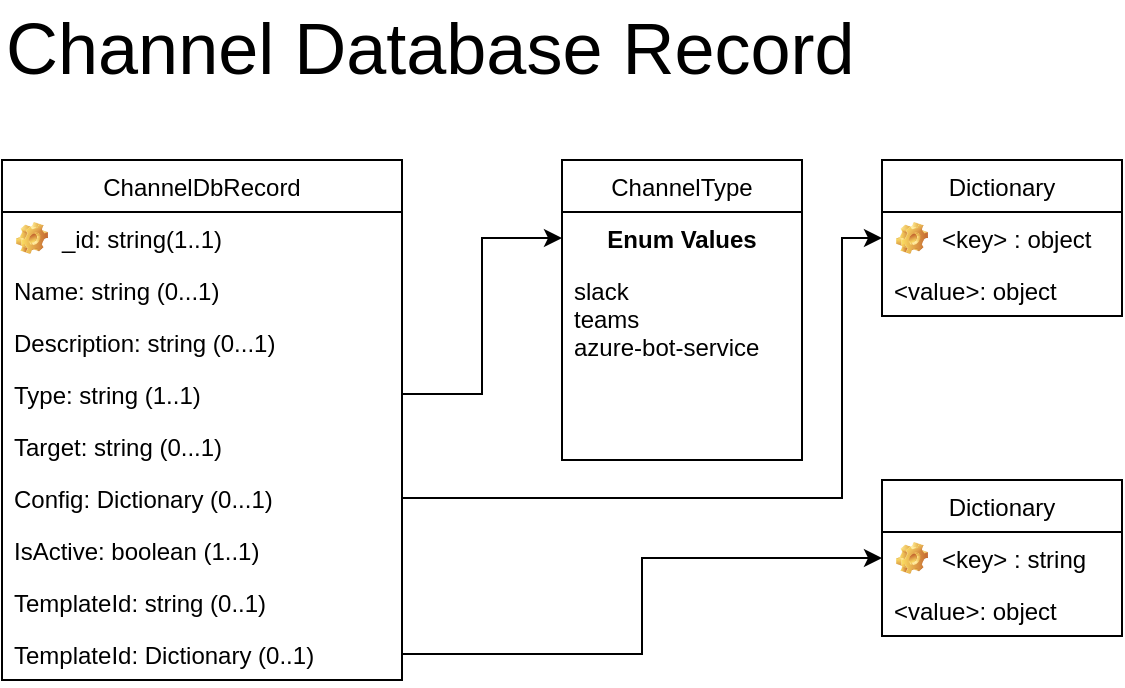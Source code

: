 <mxfile version="13.7.9" type="device"><diagram id="CwCPBcXZOWI9J1zfgDHO" name="Page-1"><mxGraphModel dx="1042" dy="680" grid="1" gridSize="10" guides="1" tooltips="1" connect="1" arrows="1" fold="1" page="1" pageScale="1" pageWidth="1100" pageHeight="850" math="0" shadow="0"><root><mxCell id="0"/><mxCell id="1" parent="0"/><mxCell id="KmfvtNIkWaQ_sEXPeE87-16" style="edgeStyle=orthogonalEdgeStyle;rounded=0;html=1;exitX=1;exitY=0.5;exitDx=0;exitDy=0;entryX=0;entryY=0.5;entryDx=0;entryDy=0;jettySize=auto;orthogonalLoop=1;" parent="1" source="KmfvtNIkWaQ_sEXPeE87-5" target="KmfvtNIkWaQ_sEXPeE87-15" edge="1"><mxGeometry relative="1" as="geometry"/></mxCell><mxCell id="Yg6pK1T9AQLUbVwk1xyi-2" value="&lt;font style=&quot;font-size: 36px&quot;&gt;Channel Database Record&lt;/font&gt;" style="text;html=1;resizable=0;points=[];autosize=1;align=left;verticalAlign=top;spacingTop=-4;" parent="1" vertex="1"><mxGeometry x="40" y="40" width="440" height="20" as="geometry"/></mxCell><mxCell id="KmfvtNIkWaQ_sEXPeE87-1" value="ChannelDbRecord" style="swimlane;fontStyle=0;childLayout=stackLayout;horizontal=1;startSize=26;fillColor=none;horizontalStack=0;resizeParent=1;resizeParentMax=0;resizeLast=0;collapsible=1;marginBottom=0;" parent="1" vertex="1"><mxGeometry x="40" y="120" width="200" height="260" as="geometry"/></mxCell><mxCell id="Ou2PWRsIDcKgJtkRFagu-1" value="_id: string(1..1)" style="label;fontStyle=0;strokeColor=none;fillColor=none;align=left;verticalAlign=top;overflow=hidden;spacingLeft=28;spacingRight=4;rotatable=0;points=[[0,0.5],[1,0.5]];portConstraint=eastwest;imageWidth=16;imageHeight=16;image=img/clipart/Gear_128x128.png" vertex="1" parent="KmfvtNIkWaQ_sEXPeE87-1"><mxGeometry y="26" width="200" height="26" as="geometry"/></mxCell><mxCell id="KmfvtNIkWaQ_sEXPeE87-2" value="Name: string (0...1)" style="text;strokeColor=none;fillColor=none;align=left;verticalAlign=top;spacingLeft=4;spacingRight=4;overflow=hidden;rotatable=0;points=[[0,0.5],[1,0.5]];portConstraint=eastwest;" parent="KmfvtNIkWaQ_sEXPeE87-1" vertex="1"><mxGeometry y="52" width="200" height="26" as="geometry"/></mxCell><mxCell id="KmfvtNIkWaQ_sEXPeE87-3" value="Description: string (0...1)" style="text;strokeColor=none;fillColor=none;align=left;verticalAlign=top;spacingLeft=4;spacingRight=4;overflow=hidden;rotatable=0;points=[[0,0.5],[1,0.5]];portConstraint=eastwest;" parent="KmfvtNIkWaQ_sEXPeE87-1" vertex="1"><mxGeometry y="78" width="200" height="26" as="geometry"/></mxCell><mxCell id="KmfvtNIkWaQ_sEXPeE87-5" value="Type: string (1..1)" style="text;strokeColor=none;fillColor=none;align=left;verticalAlign=top;spacingLeft=4;spacingRight=4;overflow=hidden;rotatable=0;points=[[0,0.5],[1,0.5]];portConstraint=eastwest;" parent="KmfvtNIkWaQ_sEXPeE87-1" vertex="1"><mxGeometry y="104" width="200" height="26" as="geometry"/></mxCell><mxCell id="KmfvtNIkWaQ_sEXPeE87-7" value="Target: string (0...1)" style="text;strokeColor=none;fillColor=none;align=left;verticalAlign=top;spacingLeft=4;spacingRight=4;overflow=hidden;rotatable=0;points=[[0,0.5],[1,0.5]];portConstraint=eastwest;" parent="KmfvtNIkWaQ_sEXPeE87-1" vertex="1"><mxGeometry y="130" width="200" height="26" as="geometry"/></mxCell><mxCell id="KmfvtNIkWaQ_sEXPeE87-4" value="Config: Dictionary (0...1)" style="text;strokeColor=none;fillColor=none;align=left;verticalAlign=top;spacingLeft=4;spacingRight=4;overflow=hidden;rotatable=0;points=[[0,0.5],[1,0.5]];portConstraint=eastwest;" parent="KmfvtNIkWaQ_sEXPeE87-1" vertex="1"><mxGeometry y="156" width="200" height="26" as="geometry"/></mxCell><mxCell id="Ou2PWRsIDcKgJtkRFagu-3" value="IsActive: boolean (1..1)" style="text;strokeColor=none;fillColor=none;align=left;verticalAlign=top;spacingLeft=4;spacingRight=4;overflow=hidden;rotatable=0;points=[[0,0.5],[1,0.5]];portConstraint=eastwest;" vertex="1" parent="KmfvtNIkWaQ_sEXPeE87-1"><mxGeometry y="182" width="200" height="26" as="geometry"/></mxCell><mxCell id="Ou2PWRsIDcKgJtkRFagu-4" value="TemplateId: string (0..1)" style="text;strokeColor=none;fillColor=none;align=left;verticalAlign=top;spacingLeft=4;spacingRight=4;overflow=hidden;rotatable=0;points=[[0,0.5],[1,0.5]];portConstraint=eastwest;" vertex="1" parent="KmfvtNIkWaQ_sEXPeE87-1"><mxGeometry y="208" width="200" height="26" as="geometry"/></mxCell><mxCell id="Ou2PWRsIDcKgJtkRFagu-8" value="TemplateId: Dictionary (0..1)" style="text;strokeColor=none;fillColor=none;align=left;verticalAlign=top;spacingLeft=4;spacingRight=4;overflow=hidden;rotatable=0;points=[[0,0.5],[1,0.5]];portConstraint=eastwest;" vertex="1" parent="KmfvtNIkWaQ_sEXPeE87-1"><mxGeometry y="234" width="200" height="26" as="geometry"/></mxCell><mxCell id="KmfvtNIkWaQ_sEXPeE87-8" value="ChannelType" style="swimlane;fontStyle=0;childLayout=stackLayout;horizontal=1;startSize=26;fillColor=none;horizontalStack=0;resizeParent=1;resizeParentMax=0;resizeLast=0;collapsible=1;marginBottom=0;" parent="1" vertex="1"><mxGeometry x="320" y="120" width="120" height="150" as="geometry"/></mxCell><mxCell id="KmfvtNIkWaQ_sEXPeE87-15" value="Enum Values" style="text;align=center;fontStyle=1;verticalAlign=middle;spacingLeft=3;spacingRight=3;strokeColor=none;rotatable=0;points=[[0,0.5],[1,0.5]];portConstraint=eastwest;" parent="KmfvtNIkWaQ_sEXPeE87-8" vertex="1"><mxGeometry y="26" width="120" height="26" as="geometry"/></mxCell><mxCell id="KmfvtNIkWaQ_sEXPeE87-9" value="slack&#10;teams&#10;azure-bot-service" style="text;strokeColor=none;fillColor=none;align=left;verticalAlign=top;spacingLeft=4;spacingRight=4;overflow=hidden;rotatable=0;points=[[0,0.5],[1,0.5]];portConstraint=eastwest;" parent="KmfvtNIkWaQ_sEXPeE87-8" vertex="1"><mxGeometry y="52" width="120" height="98" as="geometry"/></mxCell><mxCell id="UtzcR_tTg8Ej9OjdFDzc-1" value="Dictionary" style="swimlane;fontStyle=0;childLayout=stackLayout;horizontal=1;startSize=26;fillColor=none;horizontalStack=0;resizeParent=1;resizeParentMax=0;resizeLast=0;collapsible=1;marginBottom=0;" parent="1" vertex="1"><mxGeometry x="480" y="120" width="120" height="78" as="geometry"/></mxCell><mxCell id="UtzcR_tTg8Ej9OjdFDzc-2" value="&lt;key&gt; : object" style="label;fontStyle=0;strokeColor=none;fillColor=none;align=left;verticalAlign=top;overflow=hidden;spacingLeft=28;spacingRight=4;rotatable=0;points=[[0,0.5],[1,0.5]];portConstraint=eastwest;imageWidth=16;imageHeight=16;image=img/clipart/Gear_128x128.png" parent="UtzcR_tTg8Ej9OjdFDzc-1" vertex="1"><mxGeometry y="26" width="120" height="26" as="geometry"/></mxCell><mxCell id="UtzcR_tTg8Ej9OjdFDzc-3" value="&lt;value&gt;: object" style="text;strokeColor=none;fillColor=none;align=left;verticalAlign=top;spacingLeft=4;spacingRight=4;overflow=hidden;rotatable=0;points=[[0,0.5],[1,0.5]];portConstraint=eastwest;" parent="UtzcR_tTg8Ej9OjdFDzc-1" vertex="1"><mxGeometry y="52" width="120" height="26" as="geometry"/></mxCell><mxCell id="Ou2PWRsIDcKgJtkRFagu-2" style="edgeStyle=orthogonalEdgeStyle;rounded=0;orthogonalLoop=1;jettySize=auto;html=1;exitX=1;exitY=0.5;exitDx=0;exitDy=0;entryX=0;entryY=0.5;entryDx=0;entryDy=0;" edge="1" parent="1" source="KmfvtNIkWaQ_sEXPeE87-4" target="UtzcR_tTg8Ej9OjdFDzc-2"><mxGeometry relative="1" as="geometry"><Array as="points"><mxPoint x="460" y="289"/><mxPoint x="460" y="159"/></Array></mxGeometry></mxCell><mxCell id="Ou2PWRsIDcKgJtkRFagu-5" value="Dictionary" style="swimlane;fontStyle=0;childLayout=stackLayout;horizontal=1;startSize=26;fillColor=none;horizontalStack=0;resizeParent=1;resizeParentMax=0;resizeLast=0;collapsible=1;marginBottom=0;" vertex="1" parent="1"><mxGeometry x="480" y="280" width="120" height="78" as="geometry"/></mxCell><mxCell id="Ou2PWRsIDcKgJtkRFagu-6" value="&lt;key&gt; : string" style="label;fontStyle=0;strokeColor=none;fillColor=none;align=left;verticalAlign=top;overflow=hidden;spacingLeft=28;spacingRight=4;rotatable=0;points=[[0,0.5],[1,0.5]];portConstraint=eastwest;imageWidth=16;imageHeight=16;image=img/clipart/Gear_128x128.png" vertex="1" parent="Ou2PWRsIDcKgJtkRFagu-5"><mxGeometry y="26" width="120" height="26" as="geometry"/></mxCell><mxCell id="Ou2PWRsIDcKgJtkRFagu-7" value="&lt;value&gt;: object" style="text;strokeColor=none;fillColor=none;align=left;verticalAlign=top;spacingLeft=4;spacingRight=4;overflow=hidden;rotatable=0;points=[[0,0.5],[1,0.5]];portConstraint=eastwest;" vertex="1" parent="Ou2PWRsIDcKgJtkRFagu-5"><mxGeometry y="52" width="120" height="26" as="geometry"/></mxCell><mxCell id="Ou2PWRsIDcKgJtkRFagu-9" style="edgeStyle=orthogonalEdgeStyle;rounded=0;orthogonalLoop=1;jettySize=auto;html=1;exitX=1;exitY=0.5;exitDx=0;exitDy=0;entryX=0;entryY=0.5;entryDx=0;entryDy=0;" edge="1" parent="1" source="Ou2PWRsIDcKgJtkRFagu-8" target="Ou2PWRsIDcKgJtkRFagu-6"><mxGeometry relative="1" as="geometry"/></mxCell></root></mxGraphModel></diagram></mxfile>